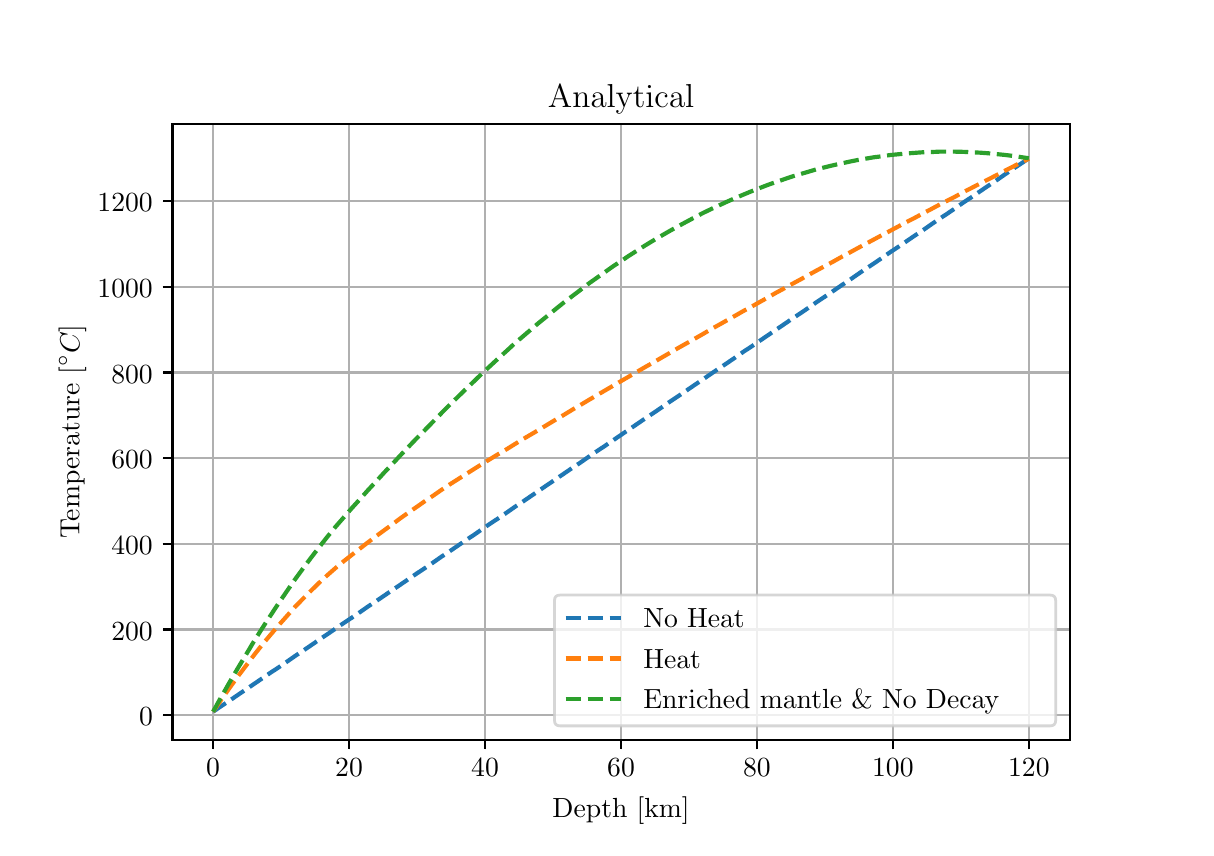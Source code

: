 \begingroup%
\makeatletter%
\begin{pgfpicture}%
\pgfpathrectangle{\pgfpointorigin}{\pgfqpoint{5.789in}{4.0in}}%
\pgfusepath{use as bounding box, clip}%
\begin{pgfscope}%
\pgfsetbuttcap%
\pgfsetmiterjoin%
\definecolor{currentfill}{rgb}{1.0,1.0,1.0}%
\pgfsetfillcolor{currentfill}%
\pgfsetlinewidth{0.0pt}%
\definecolor{currentstroke}{rgb}{1.0,1.0,1.0}%
\pgfsetstrokecolor{currentstroke}%
\pgfsetdash{}{0pt}%
\pgfpathmoveto{\pgfqpoint{0.0in}{0.0in}}%
\pgfpathlineto{\pgfqpoint{5.789in}{0.0in}}%
\pgfpathlineto{\pgfqpoint{5.789in}{4.0in}}%
\pgfpathlineto{\pgfqpoint{0.0in}{4.0in}}%
\pgfpathclose%
\pgfusepath{fill}%
\end{pgfscope}%
\begin{pgfscope}%
\pgfsetbuttcap%
\pgfsetmiterjoin%
\definecolor{currentfill}{rgb}{1.0,1.0,1.0}%
\pgfsetfillcolor{currentfill}%
\pgfsetlinewidth{0.0pt}%
\definecolor{currentstroke}{rgb}{0.0,0.0,0.0}%
\pgfsetstrokecolor{currentstroke}%
\pgfsetstrokeopacity{0.0}%
\pgfsetdash{}{0pt}%
\pgfpathmoveto{\pgfqpoint{0.724in}{0.44in}}%
\pgfpathlineto{\pgfqpoint{5.21in}{0.44in}}%
\pgfpathlineto{\pgfqpoint{5.21in}{3.52in}}%
\pgfpathlineto{\pgfqpoint{0.724in}{3.52in}}%
\pgfpathclose%
\pgfusepath{fill}%
\end{pgfscope}%
\begin{pgfscope}%
\pgfpathrectangle{\pgfqpoint{0.724in}{0.44in}}{\pgfqpoint{4.486in}{3.08in}}%
\pgfusepath{clip}%
\pgfsetrectcap%
\pgfsetroundjoin%
\pgfsetlinewidth{0.803pt}%
\definecolor{currentstroke}{rgb}{0.69,0.69,0.69}%
\pgfsetstrokecolor{currentstroke}%
\pgfsetdash{}{0pt}%
\pgfpathmoveto{\pgfqpoint{0.927in}{0.44in}}%
\pgfpathlineto{\pgfqpoint{0.927in}{3.52in}}%
\pgfusepath{stroke}%
\end{pgfscope}%
\begin{pgfscope}%
\pgfsetbuttcap%
\pgfsetroundjoin%
\definecolor{currentfill}{rgb}{0.0,0.0,0.0}%
\pgfsetfillcolor{currentfill}%
\pgfsetlinewidth{0.803pt}%
\definecolor{currentstroke}{rgb}{0.0,0.0,0.0}%
\pgfsetstrokecolor{currentstroke}%
\pgfsetdash{}{0pt}%
\pgfsys@defobject{currentmarker}{\pgfqpoint{0.0in}{-0.049in}}{\pgfqpoint{0.0in}{0.0in}}{%
\pgfpathmoveto{\pgfqpoint{0.0in}{0.0in}}%
\pgfpathlineto{\pgfqpoint{0.0in}{-0.049in}}%
\pgfusepath{stroke,fill}%
}%
\begin{pgfscope}%
\pgfsys@transformshift{0.927in}{0.44in}%
\pgfsys@useobject{currentmarker}{}%
\end{pgfscope}%
\end{pgfscope}%
\begin{pgfscope}%
\definecolor{textcolor}{rgb}{0.0,0.0,0.0}%
\pgfsetstrokecolor{textcolor}%
\pgfsetfillcolor{textcolor}%
\pgftext[x=0.927in,y=0.343in,,top]{\color{textcolor}\rmfamily\fontsize{10.0}{12.0}\selectfont \(\displaystyle 0\)}%
\end{pgfscope}%
\begin{pgfscope}%
\pgfpathrectangle{\pgfqpoint{0.724in}{0.44in}}{\pgfqpoint{4.486in}{3.08in}}%
\pgfusepath{clip}%
\pgfsetrectcap%
\pgfsetroundjoin%
\pgfsetlinewidth{0.803pt}%
\definecolor{currentstroke}{rgb}{0.69,0.69,0.69}%
\pgfsetstrokecolor{currentstroke}%
\pgfsetdash{}{0pt}%
\pgfpathmoveto{\pgfqpoint{1.607in}{0.44in}}%
\pgfpathlineto{\pgfqpoint{1.607in}{3.52in}}%
\pgfusepath{stroke}%
\end{pgfscope}%
\begin{pgfscope}%
\pgfsetbuttcap%
\pgfsetroundjoin%
\definecolor{currentfill}{rgb}{0.0,0.0,0.0}%
\pgfsetfillcolor{currentfill}%
\pgfsetlinewidth{0.803pt}%
\definecolor{currentstroke}{rgb}{0.0,0.0,0.0}%
\pgfsetstrokecolor{currentstroke}%
\pgfsetdash{}{0pt}%
\pgfsys@defobject{currentmarker}{\pgfqpoint{0.0in}{-0.049in}}{\pgfqpoint{0.0in}{0.0in}}{%
\pgfpathmoveto{\pgfqpoint{0.0in}{0.0in}}%
\pgfpathlineto{\pgfqpoint{0.0in}{-0.049in}}%
\pgfusepath{stroke,fill}%
}%
\begin{pgfscope}%
\pgfsys@transformshift{1.607in}{0.44in}%
\pgfsys@useobject{currentmarker}{}%
\end{pgfscope}%
\end{pgfscope}%
\begin{pgfscope}%
\definecolor{textcolor}{rgb}{0.0,0.0,0.0}%
\pgfsetstrokecolor{textcolor}%
\pgfsetfillcolor{textcolor}%
\pgftext[x=1.607in,y=0.343in,,top]{\color{textcolor}\rmfamily\fontsize{10.0}{12.0}\selectfont \(\displaystyle 20\)}%
\end{pgfscope}%
\begin{pgfscope}%
\pgfpathrectangle{\pgfqpoint{0.724in}{0.44in}}{\pgfqpoint{4.486in}{3.08in}}%
\pgfusepath{clip}%
\pgfsetrectcap%
\pgfsetroundjoin%
\pgfsetlinewidth{0.803pt}%
\definecolor{currentstroke}{rgb}{0.69,0.69,0.69}%
\pgfsetstrokecolor{currentstroke}%
\pgfsetdash{}{0pt}%
\pgfpathmoveto{\pgfqpoint{2.287in}{0.44in}}%
\pgfpathlineto{\pgfqpoint{2.287in}{3.52in}}%
\pgfusepath{stroke}%
\end{pgfscope}%
\begin{pgfscope}%
\pgfsetbuttcap%
\pgfsetroundjoin%
\definecolor{currentfill}{rgb}{0.0,0.0,0.0}%
\pgfsetfillcolor{currentfill}%
\pgfsetlinewidth{0.803pt}%
\definecolor{currentstroke}{rgb}{0.0,0.0,0.0}%
\pgfsetstrokecolor{currentstroke}%
\pgfsetdash{}{0pt}%
\pgfsys@defobject{currentmarker}{\pgfqpoint{0.0in}{-0.049in}}{\pgfqpoint{0.0in}{0.0in}}{%
\pgfpathmoveto{\pgfqpoint{0.0in}{0.0in}}%
\pgfpathlineto{\pgfqpoint{0.0in}{-0.049in}}%
\pgfusepath{stroke,fill}%
}%
\begin{pgfscope}%
\pgfsys@transformshift{2.287in}{0.44in}%
\pgfsys@useobject{currentmarker}{}%
\end{pgfscope}%
\end{pgfscope}%
\begin{pgfscope}%
\definecolor{textcolor}{rgb}{0.0,0.0,0.0}%
\pgfsetstrokecolor{textcolor}%
\pgfsetfillcolor{textcolor}%
\pgftext[x=2.287in,y=0.343in,,top]{\color{textcolor}\rmfamily\fontsize{10.0}{12.0}\selectfont \(\displaystyle 40\)}%
\end{pgfscope}%
\begin{pgfscope}%
\pgfpathrectangle{\pgfqpoint{0.724in}{0.44in}}{\pgfqpoint{4.486in}{3.08in}}%
\pgfusepath{clip}%
\pgfsetrectcap%
\pgfsetroundjoin%
\pgfsetlinewidth{0.803pt}%
\definecolor{currentstroke}{rgb}{0.69,0.69,0.69}%
\pgfsetstrokecolor{currentstroke}%
\pgfsetdash{}{0pt}%
\pgfpathmoveto{\pgfqpoint{2.967in}{0.44in}}%
\pgfpathlineto{\pgfqpoint{2.967in}{3.52in}}%
\pgfusepath{stroke}%
\end{pgfscope}%
\begin{pgfscope}%
\pgfsetbuttcap%
\pgfsetroundjoin%
\definecolor{currentfill}{rgb}{0.0,0.0,0.0}%
\pgfsetfillcolor{currentfill}%
\pgfsetlinewidth{0.803pt}%
\definecolor{currentstroke}{rgb}{0.0,0.0,0.0}%
\pgfsetstrokecolor{currentstroke}%
\pgfsetdash{}{0pt}%
\pgfsys@defobject{currentmarker}{\pgfqpoint{0.0in}{-0.049in}}{\pgfqpoint{0.0in}{0.0in}}{%
\pgfpathmoveto{\pgfqpoint{0.0in}{0.0in}}%
\pgfpathlineto{\pgfqpoint{0.0in}{-0.049in}}%
\pgfusepath{stroke,fill}%
}%
\begin{pgfscope}%
\pgfsys@transformshift{2.967in}{0.44in}%
\pgfsys@useobject{currentmarker}{}%
\end{pgfscope}%
\end{pgfscope}%
\begin{pgfscope}%
\definecolor{textcolor}{rgb}{0.0,0.0,0.0}%
\pgfsetstrokecolor{textcolor}%
\pgfsetfillcolor{textcolor}%
\pgftext[x=2.967in,y=0.343in,,top]{\color{textcolor}\rmfamily\fontsize{10.0}{12.0}\selectfont \(\displaystyle 60\)}%
\end{pgfscope}%
\begin{pgfscope}%
\pgfpathrectangle{\pgfqpoint{0.724in}{0.44in}}{\pgfqpoint{4.486in}{3.08in}}%
\pgfusepath{clip}%
\pgfsetrectcap%
\pgfsetroundjoin%
\pgfsetlinewidth{0.803pt}%
\definecolor{currentstroke}{rgb}{0.69,0.69,0.69}%
\pgfsetstrokecolor{currentstroke}%
\pgfsetdash{}{0pt}%
\pgfpathmoveto{\pgfqpoint{3.646in}{0.44in}}%
\pgfpathlineto{\pgfqpoint{3.646in}{3.52in}}%
\pgfusepath{stroke}%
\end{pgfscope}%
\begin{pgfscope}%
\pgfsetbuttcap%
\pgfsetroundjoin%
\definecolor{currentfill}{rgb}{0.0,0.0,0.0}%
\pgfsetfillcolor{currentfill}%
\pgfsetlinewidth{0.803pt}%
\definecolor{currentstroke}{rgb}{0.0,0.0,0.0}%
\pgfsetstrokecolor{currentstroke}%
\pgfsetdash{}{0pt}%
\pgfsys@defobject{currentmarker}{\pgfqpoint{0.0in}{-0.049in}}{\pgfqpoint{0.0in}{0.0in}}{%
\pgfpathmoveto{\pgfqpoint{0.0in}{0.0in}}%
\pgfpathlineto{\pgfqpoint{0.0in}{-0.049in}}%
\pgfusepath{stroke,fill}%
}%
\begin{pgfscope}%
\pgfsys@transformshift{3.646in}{0.44in}%
\pgfsys@useobject{currentmarker}{}%
\end{pgfscope}%
\end{pgfscope}%
\begin{pgfscope}%
\definecolor{textcolor}{rgb}{0.0,0.0,0.0}%
\pgfsetstrokecolor{textcolor}%
\pgfsetfillcolor{textcolor}%
\pgftext[x=3.646in,y=0.343in,,top]{\color{textcolor}\rmfamily\fontsize{10.0}{12.0}\selectfont \(\displaystyle 80\)}%
\end{pgfscope}%
\begin{pgfscope}%
\pgfpathrectangle{\pgfqpoint{0.724in}{0.44in}}{\pgfqpoint{4.486in}{3.08in}}%
\pgfusepath{clip}%
\pgfsetrectcap%
\pgfsetroundjoin%
\pgfsetlinewidth{0.803pt}%
\definecolor{currentstroke}{rgb}{0.69,0.69,0.69}%
\pgfsetstrokecolor{currentstroke}%
\pgfsetdash{}{0pt}%
\pgfpathmoveto{\pgfqpoint{4.326in}{0.44in}}%
\pgfpathlineto{\pgfqpoint{4.326in}{3.52in}}%
\pgfusepath{stroke}%
\end{pgfscope}%
\begin{pgfscope}%
\pgfsetbuttcap%
\pgfsetroundjoin%
\definecolor{currentfill}{rgb}{0.0,0.0,0.0}%
\pgfsetfillcolor{currentfill}%
\pgfsetlinewidth{0.803pt}%
\definecolor{currentstroke}{rgb}{0.0,0.0,0.0}%
\pgfsetstrokecolor{currentstroke}%
\pgfsetdash{}{0pt}%
\pgfsys@defobject{currentmarker}{\pgfqpoint{0.0in}{-0.049in}}{\pgfqpoint{0.0in}{0.0in}}{%
\pgfpathmoveto{\pgfqpoint{0.0in}{0.0in}}%
\pgfpathlineto{\pgfqpoint{0.0in}{-0.049in}}%
\pgfusepath{stroke,fill}%
}%
\begin{pgfscope}%
\pgfsys@transformshift{4.326in}{0.44in}%
\pgfsys@useobject{currentmarker}{}%
\end{pgfscope}%
\end{pgfscope}%
\begin{pgfscope}%
\definecolor{textcolor}{rgb}{0.0,0.0,0.0}%
\pgfsetstrokecolor{textcolor}%
\pgfsetfillcolor{textcolor}%
\pgftext[x=4.326in,y=0.343in,,top]{\color{textcolor}\rmfamily\fontsize{10.0}{12.0}\selectfont \(\displaystyle 100\)}%
\end{pgfscope}%
\begin{pgfscope}%
\pgfpathrectangle{\pgfqpoint{0.724in}{0.44in}}{\pgfqpoint{4.486in}{3.08in}}%
\pgfusepath{clip}%
\pgfsetrectcap%
\pgfsetroundjoin%
\pgfsetlinewidth{0.803pt}%
\definecolor{currentstroke}{rgb}{0.69,0.69,0.69}%
\pgfsetstrokecolor{currentstroke}%
\pgfsetdash{}{0pt}%
\pgfpathmoveto{\pgfqpoint{5.006in}{0.44in}}%
\pgfpathlineto{\pgfqpoint{5.006in}{3.52in}}%
\pgfusepath{stroke}%
\end{pgfscope}%
\begin{pgfscope}%
\pgfsetbuttcap%
\pgfsetroundjoin%
\definecolor{currentfill}{rgb}{0.0,0.0,0.0}%
\pgfsetfillcolor{currentfill}%
\pgfsetlinewidth{0.803pt}%
\definecolor{currentstroke}{rgb}{0.0,0.0,0.0}%
\pgfsetstrokecolor{currentstroke}%
\pgfsetdash{}{0pt}%
\pgfsys@defobject{currentmarker}{\pgfqpoint{0.0in}{-0.049in}}{\pgfqpoint{0.0in}{0.0in}}{%
\pgfpathmoveto{\pgfqpoint{0.0in}{0.0in}}%
\pgfpathlineto{\pgfqpoint{0.0in}{-0.049in}}%
\pgfusepath{stroke,fill}%
}%
\begin{pgfscope}%
\pgfsys@transformshift{5.006in}{0.44in}%
\pgfsys@useobject{currentmarker}{}%
\end{pgfscope}%
\end{pgfscope}%
\begin{pgfscope}%
\definecolor{textcolor}{rgb}{0.0,0.0,0.0}%
\pgfsetstrokecolor{textcolor}%
\pgfsetfillcolor{textcolor}%
\pgftext[x=5.006in,y=0.343in,,top]{\color{textcolor}\rmfamily\fontsize{10.0}{12.0}\selectfont \(\displaystyle 120\)}%
\end{pgfscope}%
\begin{pgfscope}%
\definecolor{textcolor}{rgb}{0.0,0.0,0.0}%
\pgfsetstrokecolor{textcolor}%
\pgfsetfillcolor{textcolor}%
\pgftext[x=2.967in,y=0.153in,,top]{\color{textcolor}\rmfamily\fontsize{10.0}{12.0}\selectfont Depth [km]}%
\end{pgfscope}%
\begin{pgfscope}%
\pgfpathrectangle{\pgfqpoint{0.724in}{0.44in}}{\pgfqpoint{4.486in}{3.08in}}%
\pgfusepath{clip}%
\pgfsetrectcap%
\pgfsetroundjoin%
\pgfsetlinewidth{0.803pt}%
\definecolor{currentstroke}{rgb}{0.69,0.69,0.69}%
\pgfsetstrokecolor{currentstroke}%
\pgfsetdash{}{0pt}%
\pgfpathmoveto{\pgfqpoint{0.724in}{0.563in}}%
\pgfpathlineto{\pgfqpoint{5.21in}{0.563in}}%
\pgfusepath{stroke}%
\end{pgfscope}%
\begin{pgfscope}%
\pgfsetbuttcap%
\pgfsetroundjoin%
\definecolor{currentfill}{rgb}{0.0,0.0,0.0}%
\pgfsetfillcolor{currentfill}%
\pgfsetlinewidth{0.803pt}%
\definecolor{currentstroke}{rgb}{0.0,0.0,0.0}%
\pgfsetstrokecolor{currentstroke}%
\pgfsetdash{}{0pt}%
\pgfsys@defobject{currentmarker}{\pgfqpoint{-0.049in}{0.0in}}{\pgfqpoint{0.0in}{0.0in}}{%
\pgfpathmoveto{\pgfqpoint{0.0in}{0.0in}}%
\pgfpathlineto{\pgfqpoint{-0.049in}{0.0in}}%
\pgfusepath{stroke,fill}%
}%
\begin{pgfscope}%
\pgfsys@transformshift{0.724in}{0.563in}%
\pgfsys@useobject{currentmarker}{}%
\end{pgfscope}%
\end{pgfscope}%
\begin{pgfscope}%
\definecolor{textcolor}{rgb}{0.0,0.0,0.0}%
\pgfsetstrokecolor{textcolor}%
\pgfsetfillcolor{textcolor}%
\pgftext[x=0.557in,y=0.51in,left,base]{\color{textcolor}\rmfamily\fontsize{10.0}{12.0}\selectfont \(\displaystyle 0\)}%
\end{pgfscope}%
\begin{pgfscope}%
\pgfpathrectangle{\pgfqpoint{0.724in}{0.44in}}{\pgfqpoint{4.486in}{3.08in}}%
\pgfusepath{clip}%
\pgfsetrectcap%
\pgfsetroundjoin%
\pgfsetlinewidth{0.803pt}%
\definecolor{currentstroke}{rgb}{0.69,0.69,0.69}%
\pgfsetstrokecolor{currentstroke}%
\pgfsetdash{}{0pt}%
\pgfpathmoveto{\pgfqpoint{0.724in}{0.991in}}%
\pgfpathlineto{\pgfqpoint{5.21in}{0.991in}}%
\pgfusepath{stroke}%
\end{pgfscope}%
\begin{pgfscope}%
\pgfsetbuttcap%
\pgfsetroundjoin%
\definecolor{currentfill}{rgb}{0.0,0.0,0.0}%
\pgfsetfillcolor{currentfill}%
\pgfsetlinewidth{0.803pt}%
\definecolor{currentstroke}{rgb}{0.0,0.0,0.0}%
\pgfsetstrokecolor{currentstroke}%
\pgfsetdash{}{0pt}%
\pgfsys@defobject{currentmarker}{\pgfqpoint{-0.049in}{0.0in}}{\pgfqpoint{0.0in}{0.0in}}{%
\pgfpathmoveto{\pgfqpoint{0.0in}{0.0in}}%
\pgfpathlineto{\pgfqpoint{-0.049in}{0.0in}}%
\pgfusepath{stroke,fill}%
}%
\begin{pgfscope}%
\pgfsys@transformshift{0.724in}{0.991in}%
\pgfsys@useobject{currentmarker}{}%
\end{pgfscope}%
\end{pgfscope}%
\begin{pgfscope}%
\definecolor{textcolor}{rgb}{0.0,0.0,0.0}%
\pgfsetstrokecolor{textcolor}%
\pgfsetfillcolor{textcolor}%
\pgftext[x=0.418in,y=0.938in,left,base]{\color{textcolor}\rmfamily\fontsize{10.0}{12.0}\selectfont \(\displaystyle 200\)}%
\end{pgfscope}%
\begin{pgfscope}%
\pgfpathrectangle{\pgfqpoint{0.724in}{0.44in}}{\pgfqpoint{4.486in}{3.08in}}%
\pgfusepath{clip}%
\pgfsetrectcap%
\pgfsetroundjoin%
\pgfsetlinewidth{0.803pt}%
\definecolor{currentstroke}{rgb}{0.69,0.69,0.69}%
\pgfsetstrokecolor{currentstroke}%
\pgfsetdash{}{0pt}%
\pgfpathmoveto{\pgfqpoint{0.724in}{1.42in}}%
\pgfpathlineto{\pgfqpoint{5.21in}{1.42in}}%
\pgfusepath{stroke}%
\end{pgfscope}%
\begin{pgfscope}%
\pgfsetbuttcap%
\pgfsetroundjoin%
\definecolor{currentfill}{rgb}{0.0,0.0,0.0}%
\pgfsetfillcolor{currentfill}%
\pgfsetlinewidth{0.803pt}%
\definecolor{currentstroke}{rgb}{0.0,0.0,0.0}%
\pgfsetstrokecolor{currentstroke}%
\pgfsetdash{}{0pt}%
\pgfsys@defobject{currentmarker}{\pgfqpoint{-0.049in}{0.0in}}{\pgfqpoint{0.0in}{0.0in}}{%
\pgfpathmoveto{\pgfqpoint{0.0in}{0.0in}}%
\pgfpathlineto{\pgfqpoint{-0.049in}{0.0in}}%
\pgfusepath{stroke,fill}%
}%
\begin{pgfscope}%
\pgfsys@transformshift{0.724in}{1.42in}%
\pgfsys@useobject{currentmarker}{}%
\end{pgfscope}%
\end{pgfscope}%
\begin{pgfscope}%
\definecolor{textcolor}{rgb}{0.0,0.0,0.0}%
\pgfsetstrokecolor{textcolor}%
\pgfsetfillcolor{textcolor}%
\pgftext[x=0.418in,y=1.367in,left,base]{\color{textcolor}\rmfamily\fontsize{10.0}{12.0}\selectfont \(\displaystyle 400\)}%
\end{pgfscope}%
\begin{pgfscope}%
\pgfpathrectangle{\pgfqpoint{0.724in}{0.44in}}{\pgfqpoint{4.486in}{3.08in}}%
\pgfusepath{clip}%
\pgfsetrectcap%
\pgfsetroundjoin%
\pgfsetlinewidth{0.803pt}%
\definecolor{currentstroke}{rgb}{0.69,0.69,0.69}%
\pgfsetstrokecolor{currentstroke}%
\pgfsetdash{}{0pt}%
\pgfpathmoveto{\pgfqpoint{0.724in}{1.848in}}%
\pgfpathlineto{\pgfqpoint{5.21in}{1.848in}}%
\pgfusepath{stroke}%
\end{pgfscope}%
\begin{pgfscope}%
\pgfsetbuttcap%
\pgfsetroundjoin%
\definecolor{currentfill}{rgb}{0.0,0.0,0.0}%
\pgfsetfillcolor{currentfill}%
\pgfsetlinewidth{0.803pt}%
\definecolor{currentstroke}{rgb}{0.0,0.0,0.0}%
\pgfsetstrokecolor{currentstroke}%
\pgfsetdash{}{0pt}%
\pgfsys@defobject{currentmarker}{\pgfqpoint{-0.049in}{0.0in}}{\pgfqpoint{0.0in}{0.0in}}{%
\pgfpathmoveto{\pgfqpoint{0.0in}{0.0in}}%
\pgfpathlineto{\pgfqpoint{-0.049in}{0.0in}}%
\pgfusepath{stroke,fill}%
}%
\begin{pgfscope}%
\pgfsys@transformshift{0.724in}{1.848in}%
\pgfsys@useobject{currentmarker}{}%
\end{pgfscope}%
\end{pgfscope}%
\begin{pgfscope}%
\definecolor{textcolor}{rgb}{0.0,0.0,0.0}%
\pgfsetstrokecolor{textcolor}%
\pgfsetfillcolor{textcolor}%
\pgftext[x=0.418in,y=1.795in,left,base]{\color{textcolor}\rmfamily\fontsize{10.0}{12.0}\selectfont \(\displaystyle 600\)}%
\end{pgfscope}%
\begin{pgfscope}%
\pgfpathrectangle{\pgfqpoint{0.724in}{0.44in}}{\pgfqpoint{4.486in}{3.08in}}%
\pgfusepath{clip}%
\pgfsetrectcap%
\pgfsetroundjoin%
\pgfsetlinewidth{0.803pt}%
\definecolor{currentstroke}{rgb}{0.69,0.69,0.69}%
\pgfsetstrokecolor{currentstroke}%
\pgfsetdash{}{0pt}%
\pgfpathmoveto{\pgfqpoint{0.724in}{2.276in}}%
\pgfpathlineto{\pgfqpoint{5.21in}{2.276in}}%
\pgfusepath{stroke}%
\end{pgfscope}%
\begin{pgfscope}%
\pgfsetbuttcap%
\pgfsetroundjoin%
\definecolor{currentfill}{rgb}{0.0,0.0,0.0}%
\pgfsetfillcolor{currentfill}%
\pgfsetlinewidth{0.803pt}%
\definecolor{currentstroke}{rgb}{0.0,0.0,0.0}%
\pgfsetstrokecolor{currentstroke}%
\pgfsetdash{}{0pt}%
\pgfsys@defobject{currentmarker}{\pgfqpoint{-0.049in}{0.0in}}{\pgfqpoint{0.0in}{0.0in}}{%
\pgfpathmoveto{\pgfqpoint{0.0in}{0.0in}}%
\pgfpathlineto{\pgfqpoint{-0.049in}{0.0in}}%
\pgfusepath{stroke,fill}%
}%
\begin{pgfscope}%
\pgfsys@transformshift{0.724in}{2.276in}%
\pgfsys@useobject{currentmarker}{}%
\end{pgfscope}%
\end{pgfscope}%
\begin{pgfscope}%
\definecolor{textcolor}{rgb}{0.0,0.0,0.0}%
\pgfsetstrokecolor{textcolor}%
\pgfsetfillcolor{textcolor}%
\pgftext[x=0.418in,y=2.223in,left,base]{\color{textcolor}\rmfamily\fontsize{10.0}{12.0}\selectfont \(\displaystyle 800\)}%
\end{pgfscope}%
\begin{pgfscope}%
\pgfpathrectangle{\pgfqpoint{0.724in}{0.44in}}{\pgfqpoint{4.486in}{3.08in}}%
\pgfusepath{clip}%
\pgfsetrectcap%
\pgfsetroundjoin%
\pgfsetlinewidth{0.803pt}%
\definecolor{currentstroke}{rgb}{0.69,0.69,0.69}%
\pgfsetstrokecolor{currentstroke}%
\pgfsetdash{}{0pt}%
\pgfpathmoveto{\pgfqpoint{0.724in}{2.705in}}%
\pgfpathlineto{\pgfqpoint{5.21in}{2.705in}}%
\pgfusepath{stroke}%
\end{pgfscope}%
\begin{pgfscope}%
\pgfsetbuttcap%
\pgfsetroundjoin%
\definecolor{currentfill}{rgb}{0.0,0.0,0.0}%
\pgfsetfillcolor{currentfill}%
\pgfsetlinewidth{0.803pt}%
\definecolor{currentstroke}{rgb}{0.0,0.0,0.0}%
\pgfsetstrokecolor{currentstroke}%
\pgfsetdash{}{0pt}%
\pgfsys@defobject{currentmarker}{\pgfqpoint{-0.049in}{0.0in}}{\pgfqpoint{0.0in}{0.0in}}{%
\pgfpathmoveto{\pgfqpoint{0.0in}{0.0in}}%
\pgfpathlineto{\pgfqpoint{-0.049in}{0.0in}}%
\pgfusepath{stroke,fill}%
}%
\begin{pgfscope}%
\pgfsys@transformshift{0.724in}{2.705in}%
\pgfsys@useobject{currentmarker}{}%
\end{pgfscope}%
\end{pgfscope}%
\begin{pgfscope}%
\definecolor{textcolor}{rgb}{0.0,0.0,0.0}%
\pgfsetstrokecolor{textcolor}%
\pgfsetfillcolor{textcolor}%
\pgftext[x=0.349in,y=2.652in,left,base]{\color{textcolor}\rmfamily\fontsize{10.0}{12.0}\selectfont \(\displaystyle 1000\)}%
\end{pgfscope}%
\begin{pgfscope}%
\pgfpathrectangle{\pgfqpoint{0.724in}{0.44in}}{\pgfqpoint{4.486in}{3.08in}}%
\pgfusepath{clip}%
\pgfsetrectcap%
\pgfsetroundjoin%
\pgfsetlinewidth{0.803pt}%
\definecolor{currentstroke}{rgb}{0.69,0.69,0.69}%
\pgfsetstrokecolor{currentstroke}%
\pgfsetdash{}{0pt}%
\pgfpathmoveto{\pgfqpoint{0.724in}{3.133in}}%
\pgfpathlineto{\pgfqpoint{5.21in}{3.133in}}%
\pgfusepath{stroke}%
\end{pgfscope}%
\begin{pgfscope}%
\pgfsetbuttcap%
\pgfsetroundjoin%
\definecolor{currentfill}{rgb}{0.0,0.0,0.0}%
\pgfsetfillcolor{currentfill}%
\pgfsetlinewidth{0.803pt}%
\definecolor{currentstroke}{rgb}{0.0,0.0,0.0}%
\pgfsetstrokecolor{currentstroke}%
\pgfsetdash{}{0pt}%
\pgfsys@defobject{currentmarker}{\pgfqpoint{-0.049in}{0.0in}}{\pgfqpoint{0.0in}{0.0in}}{%
\pgfpathmoveto{\pgfqpoint{0.0in}{0.0in}}%
\pgfpathlineto{\pgfqpoint{-0.049in}{0.0in}}%
\pgfusepath{stroke,fill}%
}%
\begin{pgfscope}%
\pgfsys@transformshift{0.724in}{3.133in}%
\pgfsys@useobject{currentmarker}{}%
\end{pgfscope}%
\end{pgfscope}%
\begin{pgfscope}%
\definecolor{textcolor}{rgb}{0.0,0.0,0.0}%
\pgfsetstrokecolor{textcolor}%
\pgfsetfillcolor{textcolor}%
\pgftext[x=0.349in,y=3.08in,left,base]{\color{textcolor}\rmfamily\fontsize{10.0}{12.0}\selectfont \(\displaystyle 1200\)}%
\end{pgfscope}%
\begin{pgfscope}%
\definecolor{textcolor}{rgb}{0.0,0.0,0.0}%
\pgfsetstrokecolor{textcolor}%
\pgfsetfillcolor{textcolor}%
\pgftext[x=0.293in,y=1.98in,,bottom,rotate=90.0]{\color{textcolor}\rmfamily\fontsize{10.0}{12.0}\selectfont Temperature \(\displaystyle [^\circ C]\)}%
\end{pgfscope}%
\begin{pgfscope}%
\pgfpathrectangle{\pgfqpoint{0.724in}{0.44in}}{\pgfqpoint{4.486in}{3.08in}}%
\pgfusepath{clip}%
\pgfsetbuttcap%
\pgfsetroundjoin%
\pgfsetlinewidth{1.506pt}%
\definecolor{currentstroke}{rgb}{0.122,0.467,0.706}%
\pgfsetstrokecolor{currentstroke}%
\pgfsetdash{{5.55pt}{2.4pt}}{0.0pt}%
\pgfpathmoveto{\pgfqpoint{0.927in}{0.58in}}%
\pgfpathlineto{\pgfqpoint{0.968in}{0.608in}}%
\pgfpathlineto{\pgfqpoint{1.009in}{0.635in}}%
\pgfpathlineto{\pgfqpoint{1.05in}{0.663in}}%
\pgfpathlineto{\pgfqpoint{1.091in}{0.691in}}%
\pgfpathlineto{\pgfqpoint{1.131in}{0.718in}}%
\pgfpathlineto{\pgfqpoint{1.172in}{0.746in}}%
\pgfpathlineto{\pgfqpoint{1.213in}{0.774in}}%
\pgfpathlineto{\pgfqpoint{1.254in}{0.801in}}%
\pgfpathlineto{\pgfqpoint{1.295in}{0.829in}}%
\pgfpathlineto{\pgfqpoint{1.335in}{0.857in}}%
\pgfpathlineto{\pgfqpoint{1.376in}{0.884in}}%
\pgfpathlineto{\pgfqpoint{1.417in}{0.912in}}%
\pgfpathlineto{\pgfqpoint{1.458in}{0.94in}}%
\pgfpathlineto{\pgfqpoint{1.498in}{0.967in}}%
\pgfpathlineto{\pgfqpoint{1.539in}{0.995in}}%
\pgfpathlineto{\pgfqpoint{1.58in}{1.023in}}%
\pgfpathlineto{\pgfqpoint{1.621in}{1.05in}}%
\pgfpathlineto{\pgfqpoint{1.662in}{1.078in}}%
\pgfpathlineto{\pgfqpoint{1.702in}{1.106in}}%
\pgfpathlineto{\pgfqpoint{1.743in}{1.133in}}%
\pgfpathlineto{\pgfqpoint{1.784in}{1.161in}}%
\pgfpathlineto{\pgfqpoint{1.825in}{1.189in}}%
\pgfpathlineto{\pgfqpoint{1.865in}{1.216in}}%
\pgfpathlineto{\pgfqpoint{1.906in}{1.244in}}%
\pgfpathlineto{\pgfqpoint{1.947in}{1.272in}}%
\pgfpathlineto{\pgfqpoint{1.988in}{1.299in}}%
\pgfpathlineto{\pgfqpoint{2.029in}{1.327in}}%
\pgfpathlineto{\pgfqpoint{2.069in}{1.355in}}%
\pgfpathlineto{\pgfqpoint{2.11in}{1.382in}}%
\pgfpathlineto{\pgfqpoint{2.151in}{1.41in}}%
\pgfpathlineto{\pgfqpoint{2.192in}{1.438in}}%
\pgfpathlineto{\pgfqpoint{2.233in}{1.465in}}%
\pgfpathlineto{\pgfqpoint{2.273in}{1.493in}}%
\pgfpathlineto{\pgfqpoint{2.314in}{1.521in}}%
\pgfpathlineto{\pgfqpoint{2.355in}{1.548in}}%
\pgfpathlineto{\pgfqpoint{2.396in}{1.576in}}%
\pgfpathlineto{\pgfqpoint{2.436in}{1.604in}}%
\pgfpathlineto{\pgfqpoint{2.477in}{1.631in}}%
\pgfpathlineto{\pgfqpoint{2.518in}{1.659in}}%
\pgfpathlineto{\pgfqpoint{2.559in}{1.687in}}%
\pgfpathlineto{\pgfqpoint{2.6in}{1.715in}}%
\pgfpathlineto{\pgfqpoint{2.64in}{1.742in}}%
\pgfpathlineto{\pgfqpoint{2.681in}{1.77in}}%
\pgfpathlineto{\pgfqpoint{2.722in}{1.798in}}%
\pgfpathlineto{\pgfqpoint{2.763in}{1.825in}}%
\pgfpathlineto{\pgfqpoint{2.803in}{1.853in}}%
\pgfpathlineto{\pgfqpoint{2.844in}{1.881in}}%
\pgfpathlineto{\pgfqpoint{2.885in}{1.908in}}%
\pgfpathlineto{\pgfqpoint{2.926in}{1.936in}}%
\pgfpathlineto{\pgfqpoint{2.967in}{1.964in}}%
\pgfpathlineto{\pgfqpoint{3.007in}{1.991in}}%
\pgfpathlineto{\pgfqpoint{3.048in}{2.019in}}%
\pgfpathlineto{\pgfqpoint{3.089in}{2.047in}}%
\pgfpathlineto{\pgfqpoint{3.13in}{2.074in}}%
\pgfpathlineto{\pgfqpoint{3.171in}{2.102in}}%
\pgfpathlineto{\pgfqpoint{3.211in}{2.13in}}%
\pgfpathlineto{\pgfqpoint{3.252in}{2.157in}}%
\pgfpathlineto{\pgfqpoint{3.293in}{2.185in}}%
\pgfpathlineto{\pgfqpoint{3.334in}{2.213in}}%
\pgfpathlineto{\pgfqpoint{3.374in}{2.24in}}%
\pgfpathlineto{\pgfqpoint{3.415in}{2.268in}}%
\pgfpathlineto{\pgfqpoint{3.456in}{2.296in}}%
\pgfpathlineto{\pgfqpoint{3.497in}{2.323in}}%
\pgfpathlineto{\pgfqpoint{3.538in}{2.351in}}%
\pgfpathlineto{\pgfqpoint{3.578in}{2.379in}}%
\pgfpathlineto{\pgfqpoint{3.619in}{2.406in}}%
\pgfpathlineto{\pgfqpoint{3.66in}{2.434in}}%
\pgfpathlineto{\pgfqpoint{3.701in}{2.462in}}%
\pgfpathlineto{\pgfqpoint{3.741in}{2.489in}}%
\pgfpathlineto{\pgfqpoint{3.782in}{2.517in}}%
\pgfpathlineto{\pgfqpoint{3.823in}{2.545in}}%
\pgfpathlineto{\pgfqpoint{3.864in}{2.572in}}%
\pgfpathlineto{\pgfqpoint{3.905in}{2.6in}}%
\pgfpathlineto{\pgfqpoint{3.945in}{2.628in}}%
\pgfpathlineto{\pgfqpoint{3.986in}{2.655in}}%
\pgfpathlineto{\pgfqpoint{4.027in}{2.683in}}%
\pgfpathlineto{\pgfqpoint{4.068in}{2.711in}}%
\pgfpathlineto{\pgfqpoint{4.109in}{2.738in}}%
\pgfpathlineto{\pgfqpoint{4.149in}{2.766in}}%
\pgfpathlineto{\pgfqpoint{4.19in}{2.794in}}%
\pgfpathlineto{\pgfqpoint{4.231in}{2.821in}}%
\pgfpathlineto{\pgfqpoint{4.272in}{2.849in}}%
\pgfpathlineto{\pgfqpoint{4.312in}{2.877in}}%
\pgfpathlineto{\pgfqpoint{4.353in}{2.904in}}%
\pgfpathlineto{\pgfqpoint{4.394in}{2.932in}}%
\pgfpathlineto{\pgfqpoint{4.435in}{2.96in}}%
\pgfpathlineto{\pgfqpoint{4.476in}{2.987in}}%
\pgfpathlineto{\pgfqpoint{4.516in}{3.015in}}%
\pgfpathlineto{\pgfqpoint{4.557in}{3.043in}}%
\pgfpathlineto{\pgfqpoint{4.598in}{3.07in}}%
\pgfpathlineto{\pgfqpoint{4.639in}{3.098in}}%
\pgfpathlineto{\pgfqpoint{4.679in}{3.126in}}%
\pgfpathlineto{\pgfqpoint{4.72in}{3.153in}}%
\pgfpathlineto{\pgfqpoint{4.761in}{3.181in}}%
\pgfpathlineto{\pgfqpoint{4.802in}{3.209in}}%
\pgfpathlineto{\pgfqpoint{4.843in}{3.236in}}%
\pgfpathlineto{\pgfqpoint{4.883in}{3.264in}}%
\pgfpathlineto{\pgfqpoint{4.924in}{3.292in}}%
\pgfpathlineto{\pgfqpoint{4.965in}{3.319in}}%
\pgfpathlineto{\pgfqpoint{5.006in}{3.347in}}%
\pgfusepath{stroke}%
\end{pgfscope}%
\begin{pgfscope}%
\pgfpathrectangle{\pgfqpoint{0.724in}{0.44in}}{\pgfqpoint{4.486in}{3.08in}}%
\pgfusepath{clip}%
\pgfsetbuttcap%
\pgfsetroundjoin%
\pgfsetlinewidth{1.506pt}%
\definecolor{currentstroke}{rgb}{1.0,0.498,0.055}%
\pgfsetstrokecolor{currentstroke}%
\pgfsetdash{{5.55pt}{2.4pt}}{0.0pt}%
\pgfpathmoveto{\pgfqpoint{0.927in}{0.58in}}%
\pgfpathlineto{\pgfqpoint{0.968in}{0.64in}}%
\pgfpathlineto{\pgfqpoint{1.009in}{0.698in}}%
\pgfpathlineto{\pgfqpoint{1.05in}{0.755in}}%
\pgfpathlineto{\pgfqpoint{1.091in}{0.809in}}%
\pgfpathlineto{\pgfqpoint{1.131in}{0.862in}}%
\pgfpathlineto{\pgfqpoint{1.172in}{0.914in}}%
\pgfpathlineto{\pgfqpoint{1.213in}{0.963in}}%
\pgfpathlineto{\pgfqpoint{1.254in}{1.011in}}%
\pgfpathlineto{\pgfqpoint{1.295in}{1.057in}}%
\pgfpathlineto{\pgfqpoint{1.335in}{1.102in}}%
\pgfpathlineto{\pgfqpoint{1.376in}{1.144in}}%
\pgfpathlineto{\pgfqpoint{1.417in}{1.185in}}%
\pgfpathlineto{\pgfqpoint{1.458in}{1.225in}}%
\pgfpathlineto{\pgfqpoint{1.498in}{1.262in}}%
\pgfpathlineto{\pgfqpoint{1.539in}{1.298in}}%
\pgfpathlineto{\pgfqpoint{1.58in}{1.332in}}%
\pgfpathlineto{\pgfqpoint{1.621in}{1.364in}}%
\pgfpathlineto{\pgfqpoint{1.662in}{1.396in}}%
\pgfpathlineto{\pgfqpoint{1.702in}{1.427in}}%
\pgfpathlineto{\pgfqpoint{1.743in}{1.458in}}%
\pgfpathlineto{\pgfqpoint{1.784in}{1.488in}}%
\pgfpathlineto{\pgfqpoint{1.825in}{1.518in}}%
\pgfpathlineto{\pgfqpoint{1.865in}{1.548in}}%
\pgfpathlineto{\pgfqpoint{1.906in}{1.577in}}%
\pgfpathlineto{\pgfqpoint{1.947in}{1.605in}}%
\pgfpathlineto{\pgfqpoint{1.988in}{1.634in}}%
\pgfpathlineto{\pgfqpoint{2.029in}{1.661in}}%
\pgfpathlineto{\pgfqpoint{2.069in}{1.689in}}%
\pgfpathlineto{\pgfqpoint{2.11in}{1.716in}}%
\pgfpathlineto{\pgfqpoint{2.151in}{1.742in}}%
\pgfpathlineto{\pgfqpoint{2.192in}{1.768in}}%
\pgfpathlineto{\pgfqpoint{2.233in}{1.794in}}%
\pgfpathlineto{\pgfqpoint{2.273in}{1.819in}}%
\pgfpathlineto{\pgfqpoint{2.314in}{1.844in}}%
\pgfpathlineto{\pgfqpoint{2.355in}{1.869in}}%
\pgfpathlineto{\pgfqpoint{2.396in}{1.893in}}%
\pgfpathlineto{\pgfqpoint{2.436in}{1.918in}}%
\pgfpathlineto{\pgfqpoint{2.477in}{1.943in}}%
\pgfpathlineto{\pgfqpoint{2.518in}{1.967in}}%
\pgfpathlineto{\pgfqpoint{2.559in}{1.991in}}%
\pgfpathlineto{\pgfqpoint{2.6in}{2.016in}}%
\pgfpathlineto{\pgfqpoint{2.64in}{2.04in}}%
\pgfpathlineto{\pgfqpoint{2.681in}{2.064in}}%
\pgfpathlineto{\pgfqpoint{2.722in}{2.089in}}%
\pgfpathlineto{\pgfqpoint{2.763in}{2.113in}}%
\pgfpathlineto{\pgfqpoint{2.803in}{2.137in}}%
\pgfpathlineto{\pgfqpoint{2.844in}{2.161in}}%
\pgfpathlineto{\pgfqpoint{2.885in}{2.185in}}%
\pgfpathlineto{\pgfqpoint{2.926in}{2.209in}}%
\pgfpathlineto{\pgfqpoint{2.967in}{2.233in}}%
\pgfpathlineto{\pgfqpoint{3.007in}{2.256in}}%
\pgfpathlineto{\pgfqpoint{3.048in}{2.28in}}%
\pgfpathlineto{\pgfqpoint{3.089in}{2.304in}}%
\pgfpathlineto{\pgfqpoint{3.13in}{2.327in}}%
\pgfpathlineto{\pgfqpoint{3.171in}{2.351in}}%
\pgfpathlineto{\pgfqpoint{3.211in}{2.374in}}%
\pgfpathlineto{\pgfqpoint{3.252in}{2.398in}}%
\pgfpathlineto{\pgfqpoint{3.293in}{2.421in}}%
\pgfpathlineto{\pgfqpoint{3.334in}{2.444in}}%
\pgfpathlineto{\pgfqpoint{3.374in}{2.467in}}%
\pgfpathlineto{\pgfqpoint{3.415in}{2.491in}}%
\pgfpathlineto{\pgfqpoint{3.456in}{2.514in}}%
\pgfpathlineto{\pgfqpoint{3.497in}{2.537in}}%
\pgfpathlineto{\pgfqpoint{3.538in}{2.56in}}%
\pgfpathlineto{\pgfqpoint{3.578in}{2.583in}}%
\pgfpathlineto{\pgfqpoint{3.619in}{2.605in}}%
\pgfpathlineto{\pgfqpoint{3.66in}{2.628in}}%
\pgfpathlineto{\pgfqpoint{3.701in}{2.651in}}%
\pgfpathlineto{\pgfqpoint{3.741in}{2.674in}}%
\pgfpathlineto{\pgfqpoint{3.782in}{2.696in}}%
\pgfpathlineto{\pgfqpoint{3.823in}{2.719in}}%
\pgfpathlineto{\pgfqpoint{3.864in}{2.741in}}%
\pgfpathlineto{\pgfqpoint{3.905in}{2.764in}}%
\pgfpathlineto{\pgfqpoint{3.945in}{2.786in}}%
\pgfpathlineto{\pgfqpoint{3.986in}{2.808in}}%
\pgfpathlineto{\pgfqpoint{4.027in}{2.83in}}%
\pgfpathlineto{\pgfqpoint{4.068in}{2.853in}}%
\pgfpathlineto{\pgfqpoint{4.109in}{2.875in}}%
\pgfpathlineto{\pgfqpoint{4.149in}{2.897in}}%
\pgfpathlineto{\pgfqpoint{4.19in}{2.919in}}%
\pgfpathlineto{\pgfqpoint{4.231in}{2.941in}}%
\pgfpathlineto{\pgfqpoint{4.272in}{2.963in}}%
\pgfpathlineto{\pgfqpoint{4.312in}{2.984in}}%
\pgfpathlineto{\pgfqpoint{4.353in}{3.006in}}%
\pgfpathlineto{\pgfqpoint{4.394in}{3.028in}}%
\pgfpathlineto{\pgfqpoint{4.435in}{3.049in}}%
\pgfpathlineto{\pgfqpoint{4.476in}{3.071in}}%
\pgfpathlineto{\pgfqpoint{4.516in}{3.092in}}%
\pgfpathlineto{\pgfqpoint{4.557in}{3.114in}}%
\pgfpathlineto{\pgfqpoint{4.598in}{3.135in}}%
\pgfpathlineto{\pgfqpoint{4.639in}{3.156in}}%
\pgfpathlineto{\pgfqpoint{4.679in}{3.178in}}%
\pgfpathlineto{\pgfqpoint{4.72in}{3.199in}}%
\pgfpathlineto{\pgfqpoint{4.761in}{3.22in}}%
\pgfpathlineto{\pgfqpoint{4.802in}{3.241in}}%
\pgfpathlineto{\pgfqpoint{4.843in}{3.262in}}%
\pgfpathlineto{\pgfqpoint{4.883in}{3.283in}}%
\pgfpathlineto{\pgfqpoint{4.924in}{3.304in}}%
\pgfpathlineto{\pgfqpoint{4.965in}{3.325in}}%
\pgfpathlineto{\pgfqpoint{5.006in}{3.345in}}%
\pgfusepath{stroke}%
\end{pgfscope}%
\begin{pgfscope}%
\pgfpathrectangle{\pgfqpoint{0.724in}{0.44in}}{\pgfqpoint{4.486in}{3.08in}}%
\pgfusepath{clip}%
\pgfsetbuttcap%
\pgfsetroundjoin%
\pgfsetlinewidth{1.506pt}%
\definecolor{currentstroke}{rgb}{0.173,0.627,0.173}%
\pgfsetstrokecolor{currentstroke}%
\pgfsetdash{{5.55pt}{2.4pt}}{0.0pt}%
\pgfpathmoveto{\pgfqpoint{0.927in}{0.58in}}%
\pgfpathlineto{\pgfqpoint{0.968in}{0.654in}}%
\pgfpathlineto{\pgfqpoint{1.009in}{0.726in}}%
\pgfpathlineto{\pgfqpoint{1.05in}{0.796in}}%
\pgfpathlineto{\pgfqpoint{1.091in}{0.864in}}%
\pgfpathlineto{\pgfqpoint{1.131in}{0.931in}}%
\pgfpathlineto{\pgfqpoint{1.172in}{0.996in}}%
\pgfpathlineto{\pgfqpoint{1.213in}{1.059in}}%
\pgfpathlineto{\pgfqpoint{1.254in}{1.121in}}%
\pgfpathlineto{\pgfqpoint{1.295in}{1.181in}}%
\pgfpathlineto{\pgfqpoint{1.335in}{1.239in}}%
\pgfpathlineto{\pgfqpoint{1.376in}{1.295in}}%
\pgfpathlineto{\pgfqpoint{1.417in}{1.35in}}%
\pgfpathlineto{\pgfqpoint{1.458in}{1.403in}}%
\pgfpathlineto{\pgfqpoint{1.498in}{1.454in}}%
\pgfpathlineto{\pgfqpoint{1.539in}{1.504in}}%
\pgfpathlineto{\pgfqpoint{1.58in}{1.551in}}%
\pgfpathlineto{\pgfqpoint{1.621in}{1.598in}}%
\pgfpathlineto{\pgfqpoint{1.662in}{1.643in}}%
\pgfpathlineto{\pgfqpoint{1.702in}{1.688in}}%
\pgfpathlineto{\pgfqpoint{1.743in}{1.732in}}%
\pgfpathlineto{\pgfqpoint{1.784in}{1.777in}}%
\pgfpathlineto{\pgfqpoint{1.825in}{1.82in}}%
\pgfpathlineto{\pgfqpoint{1.865in}{1.863in}}%
\pgfpathlineto{\pgfqpoint{1.906in}{1.906in}}%
\pgfpathlineto{\pgfqpoint{1.947in}{1.949in}}%
\pgfpathlineto{\pgfqpoint{1.988in}{1.99in}}%
\pgfpathlineto{\pgfqpoint{2.029in}{2.032in}}%
\pgfpathlineto{\pgfqpoint{2.069in}{2.073in}}%
\pgfpathlineto{\pgfqpoint{2.11in}{2.114in}}%
\pgfpathlineto{\pgfqpoint{2.151in}{2.154in}}%
\pgfpathlineto{\pgfqpoint{2.192in}{2.194in}}%
\pgfpathlineto{\pgfqpoint{2.233in}{2.233in}}%
\pgfpathlineto{\pgfqpoint{2.273in}{2.272in}}%
\pgfpathlineto{\pgfqpoint{2.314in}{2.31in}}%
\pgfpathlineto{\pgfqpoint{2.355in}{2.348in}}%
\pgfpathlineto{\pgfqpoint{2.396in}{2.385in}}%
\pgfpathlineto{\pgfqpoint{2.436in}{2.422in}}%
\pgfpathlineto{\pgfqpoint{2.477in}{2.457in}}%
\pgfpathlineto{\pgfqpoint{2.518in}{2.492in}}%
\pgfpathlineto{\pgfqpoint{2.559in}{2.527in}}%
\pgfpathlineto{\pgfqpoint{2.6in}{2.56in}}%
\pgfpathlineto{\pgfqpoint{2.64in}{2.593in}}%
\pgfpathlineto{\pgfqpoint{2.681in}{2.626in}}%
\pgfpathlineto{\pgfqpoint{2.722in}{2.657in}}%
\pgfpathlineto{\pgfqpoint{2.763in}{2.688in}}%
\pgfpathlineto{\pgfqpoint{2.803in}{2.719in}}%
\pgfpathlineto{\pgfqpoint{2.844in}{2.748in}}%
\pgfpathlineto{\pgfqpoint{2.885in}{2.777in}}%
\pgfpathlineto{\pgfqpoint{2.926in}{2.806in}}%
\pgfpathlineto{\pgfqpoint{2.967in}{2.833in}}%
\pgfpathlineto{\pgfqpoint{3.007in}{2.86in}}%
\pgfpathlineto{\pgfqpoint{3.048in}{2.886in}}%
\pgfpathlineto{\pgfqpoint{3.089in}{2.912in}}%
\pgfpathlineto{\pgfqpoint{3.13in}{2.937in}}%
\pgfpathlineto{\pgfqpoint{3.171in}{2.961in}}%
\pgfpathlineto{\pgfqpoint{3.211in}{2.984in}}%
\pgfpathlineto{\pgfqpoint{3.252in}{3.007in}}%
\pgfpathlineto{\pgfqpoint{3.293in}{3.029in}}%
\pgfpathlineto{\pgfqpoint{3.334in}{3.051in}}%
\pgfpathlineto{\pgfqpoint{3.374in}{3.072in}}%
\pgfpathlineto{\pgfqpoint{3.415in}{3.092in}}%
\pgfpathlineto{\pgfqpoint{3.456in}{3.111in}}%
\pgfpathlineto{\pgfqpoint{3.497in}{3.13in}}%
\pgfpathlineto{\pgfqpoint{3.538in}{3.148in}}%
\pgfpathlineto{\pgfqpoint{3.578in}{3.165in}}%
\pgfpathlineto{\pgfqpoint{3.619in}{3.182in}}%
\pgfpathlineto{\pgfqpoint{3.66in}{3.198in}}%
\pgfpathlineto{\pgfqpoint{3.701in}{3.214in}}%
\pgfpathlineto{\pgfqpoint{3.741in}{3.228in}}%
\pgfpathlineto{\pgfqpoint{3.782in}{3.242in}}%
\pgfpathlineto{\pgfqpoint{3.823in}{3.256in}}%
\pgfpathlineto{\pgfqpoint{3.864in}{3.268in}}%
\pgfpathlineto{\pgfqpoint{3.905in}{3.28in}}%
\pgfpathlineto{\pgfqpoint{3.945in}{3.292in}}%
\pgfpathlineto{\pgfqpoint{3.986in}{3.302in}}%
\pgfpathlineto{\pgfqpoint{4.027in}{3.312in}}%
\pgfpathlineto{\pgfqpoint{4.068in}{3.321in}}%
\pgfpathlineto{\pgfqpoint{4.109in}{3.33in}}%
\pgfpathlineto{\pgfqpoint{4.149in}{3.338in}}%
\pgfpathlineto{\pgfqpoint{4.19in}{3.345in}}%
\pgfpathlineto{\pgfqpoint{4.231in}{3.352in}}%
\pgfpathlineto{\pgfqpoint{4.272in}{3.357in}}%
\pgfpathlineto{\pgfqpoint{4.312in}{3.363in}}%
\pgfpathlineto{\pgfqpoint{4.353in}{3.367in}}%
\pgfpathlineto{\pgfqpoint{4.394in}{3.371in}}%
\pgfpathlineto{\pgfqpoint{4.435in}{3.374in}}%
\pgfpathlineto{\pgfqpoint{4.476in}{3.377in}}%
\pgfpathlineto{\pgfqpoint{4.516in}{3.378in}}%
\pgfpathlineto{\pgfqpoint{4.557in}{3.38in}}%
\pgfpathlineto{\pgfqpoint{4.598in}{3.38in}}%
\pgfpathlineto{\pgfqpoint{4.639in}{3.38in}}%
\pgfpathlineto{\pgfqpoint{4.679in}{3.379in}}%
\pgfpathlineto{\pgfqpoint{4.72in}{3.377in}}%
\pgfpathlineto{\pgfqpoint{4.761in}{3.375in}}%
\pgfpathlineto{\pgfqpoint{4.802in}{3.372in}}%
\pgfpathlineto{\pgfqpoint{4.843in}{3.368in}}%
\pgfpathlineto{\pgfqpoint{4.883in}{3.364in}}%
\pgfpathlineto{\pgfqpoint{4.924in}{3.359in}}%
\pgfpathlineto{\pgfqpoint{4.965in}{3.353in}}%
\pgfpathlineto{\pgfqpoint{5.006in}{3.347in}}%
\pgfusepath{stroke}%
\end{pgfscope}%
\begin{pgfscope}%
\pgfsetrectcap%
\pgfsetmiterjoin%
\pgfsetlinewidth{0.803pt}%
\definecolor{currentstroke}{rgb}{0.0,0.0,0.0}%
\pgfsetstrokecolor{currentstroke}%
\pgfsetdash{}{0pt}%
\pgfpathmoveto{\pgfqpoint{0.724in}{0.44in}}%
\pgfpathlineto{\pgfqpoint{0.724in}{3.52in}}%
\pgfusepath{stroke}%
\end{pgfscope}%
\begin{pgfscope}%
\pgfsetrectcap%
\pgfsetmiterjoin%
\pgfsetlinewidth{0.803pt}%
\definecolor{currentstroke}{rgb}{0.0,0.0,0.0}%
\pgfsetstrokecolor{currentstroke}%
\pgfsetdash{}{0pt}%
\pgfpathmoveto{\pgfqpoint{5.21in}{0.44in}}%
\pgfpathlineto{\pgfqpoint{5.21in}{3.52in}}%
\pgfusepath{stroke}%
\end{pgfscope}%
\begin{pgfscope}%
\pgfsetrectcap%
\pgfsetmiterjoin%
\pgfsetlinewidth{0.803pt}%
\definecolor{currentstroke}{rgb}{0.0,0.0,0.0}%
\pgfsetstrokecolor{currentstroke}%
\pgfsetdash{}{0pt}%
\pgfpathmoveto{\pgfqpoint{0.724in}{0.44in}}%
\pgfpathlineto{\pgfqpoint{5.21in}{0.44in}}%
\pgfusepath{stroke}%
\end{pgfscope}%
\begin{pgfscope}%
\pgfsetrectcap%
\pgfsetmiterjoin%
\pgfsetlinewidth{0.803pt}%
\definecolor{currentstroke}{rgb}{0.0,0.0,0.0}%
\pgfsetstrokecolor{currentstroke}%
\pgfsetdash{}{0pt}%
\pgfpathmoveto{\pgfqpoint{0.724in}{3.52in}}%
\pgfpathlineto{\pgfqpoint{5.21in}{3.52in}}%
\pgfusepath{stroke}%
\end{pgfscope}%
\begin{pgfscope}%
\definecolor{textcolor}{rgb}{0.0,0.0,0.0}%
\pgfsetstrokecolor{textcolor}%
\pgfsetfillcolor{textcolor}%
\pgftext[x=2.967in,y=3.603in,,base]{\color{textcolor}\rmfamily\fontsize{12.0}{14.4}\selectfont Analytical}%
\end{pgfscope}%
\begin{pgfscope}%
\pgfsetbuttcap%
\pgfsetmiterjoin%
\definecolor{currentfill}{rgb}{1.0,1.0,1.0}%
\pgfsetfillcolor{currentfill}%
\pgfsetfillopacity{0.8}%
\pgfsetlinewidth{1.004pt}%
\definecolor{currentstroke}{rgb}{0.8,0.8,0.8}%
\pgfsetstrokecolor{currentstroke}%
\pgfsetstrokeopacity{0.8}%
\pgfsetdash{}{0pt}%
\pgfpathmoveto{\pgfqpoint{2.662in}{0.509in}}%
\pgfpathlineto{\pgfqpoint{5.112in}{0.509in}}%
\pgfpathquadraticcurveto{\pgfqpoint{5.14in}{0.509in}}{\pgfqpoint{5.14in}{0.537in}}%
\pgfpathlineto{\pgfqpoint{5.14in}{1.135in}}%
\pgfpathquadraticcurveto{\pgfqpoint{5.14in}{1.163in}}{\pgfqpoint{5.112in}{1.163in}}%
\pgfpathlineto{\pgfqpoint{2.662in}{1.163in}}%
\pgfpathquadraticcurveto{\pgfqpoint{2.634in}{1.163in}}{\pgfqpoint{2.634in}{1.135in}}%
\pgfpathlineto{\pgfqpoint{2.634in}{0.537in}}%
\pgfpathquadraticcurveto{\pgfqpoint{2.634in}{0.509in}}{\pgfqpoint{2.662in}{0.509in}}%
\pgfpathclose%
\pgfusepath{stroke,fill}%
\end{pgfscope}%
\begin{pgfscope}%
\pgfsetbuttcap%
\pgfsetroundjoin%
\pgfsetlinewidth{1.506pt}%
\definecolor{currentstroke}{rgb}{0.122,0.467,0.706}%
\pgfsetstrokecolor{currentstroke}%
\pgfsetdash{{5.55pt}{2.4pt}}{0.0pt}%
\pgfpathmoveto{\pgfqpoint{2.69in}{1.05in}}%
\pgfpathlineto{\pgfqpoint{2.967in}{1.05in}}%
\pgfusepath{stroke}%
\end{pgfscope}%
\begin{pgfscope}%
\definecolor{textcolor}{rgb}{0.0,0.0,0.0}%
\pgfsetstrokecolor{textcolor}%
\pgfsetfillcolor{textcolor}%
\pgftext[x=3.078in,y=1.002in,left,base]{\color{textcolor}\rmfamily\fontsize{10.0}{12.0}\selectfont No Heat}%
\end{pgfscope}%
\begin{pgfscope}%
\pgfsetbuttcap%
\pgfsetroundjoin%
\pgfsetlinewidth{1.506pt}%
\definecolor{currentstroke}{rgb}{1.0,0.498,0.055}%
\pgfsetstrokecolor{currentstroke}%
\pgfsetdash{{5.55pt}{2.4pt}}{0.0pt}%
\pgfpathmoveto{\pgfqpoint{2.69in}{0.846in}}%
\pgfpathlineto{\pgfqpoint{2.967in}{0.846in}}%
\pgfusepath{stroke}%
\end{pgfscope}%
\begin{pgfscope}%
\definecolor{textcolor}{rgb}{0.0,0.0,0.0}%
\pgfsetstrokecolor{textcolor}%
\pgfsetfillcolor{textcolor}%
\pgftext[x=3.078in,y=0.798in,left,base]{\color{textcolor}\rmfamily\fontsize{10.0}{12.0}\selectfont Heat}%
\end{pgfscope}%
\begin{pgfscope}%
\pgfsetbuttcap%
\pgfsetroundjoin%
\pgfsetlinewidth{1.506pt}%
\definecolor{currentstroke}{rgb}{0.173,0.627,0.173}%
\pgfsetstrokecolor{currentstroke}%
\pgfsetdash{{5.55pt}{2.4pt}}{0.0pt}%
\pgfpathmoveto{\pgfqpoint{2.69in}{0.643in}}%
\pgfpathlineto{\pgfqpoint{2.967in}{0.643in}}%
\pgfusepath{stroke}%
\end{pgfscope}%
\begin{pgfscope}%
\definecolor{textcolor}{rgb}{0.0,0.0,0.0}%
\pgfsetstrokecolor{textcolor}%
\pgfsetfillcolor{textcolor}%
\pgftext[x=3.078in,y=0.594in,left,base]{\color{textcolor}\rmfamily\fontsize{10.0}{12.0}\selectfont Enriched mantle \(\displaystyle \&\) No Decay}%
\end{pgfscope}%
\end{pgfpicture}%
\makeatother%
\endgroup%
